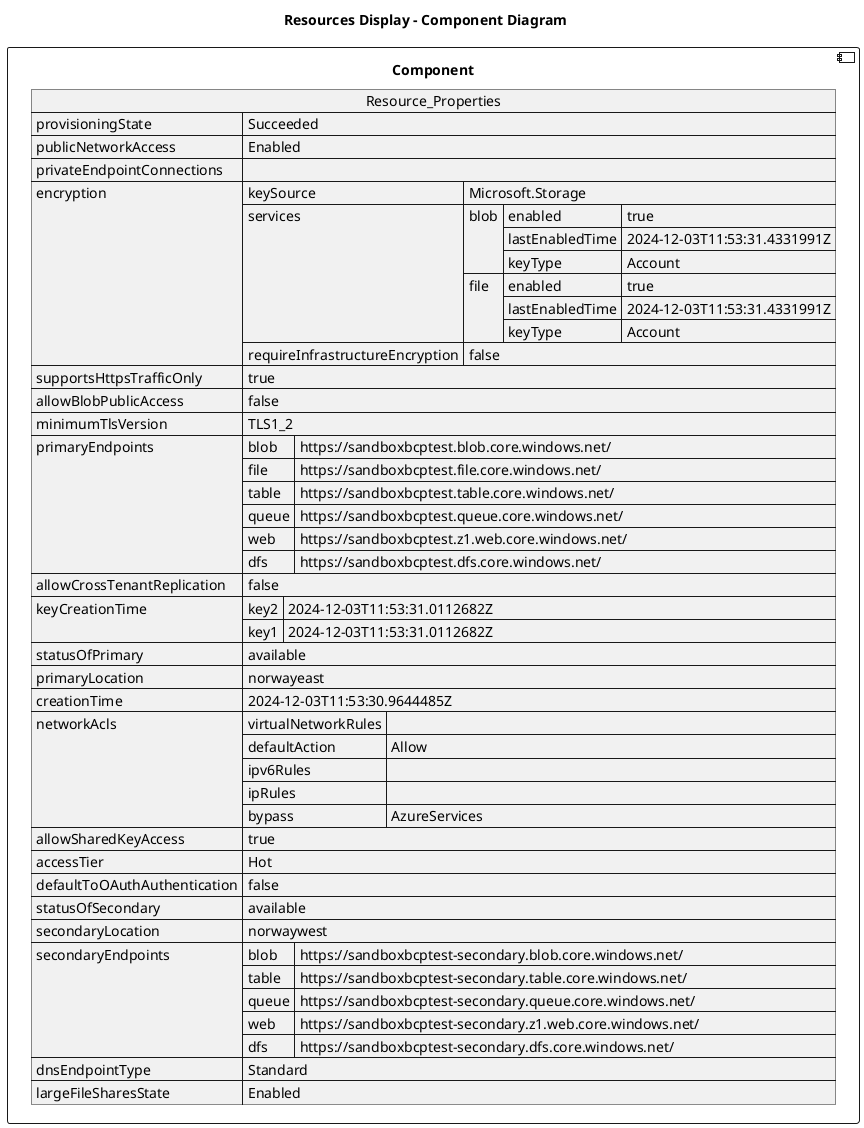 @startuml

title Resources Display - Component Diagram

component Component {

json  Resource_Properties {
  "provisioningState": "Succeeded",
  "publicNetworkAccess": "Enabled",
  "privateEndpointConnections": [],
  "encryption": {
    "keySource": "Microsoft.Storage",
    "services": {
      "blob": {
        "enabled": true,
        "lastEnabledTime": "2024-12-03T11:53:31.4331991Z",
        "keyType": "Account"
      },
      "file": {
        "enabled": true,
        "lastEnabledTime": "2024-12-03T11:53:31.4331991Z",
        "keyType": "Account"
      }
    },
    "requireInfrastructureEncryption": false
  },
  "supportsHttpsTrafficOnly": true,
  "allowBlobPublicAccess": false,
  "minimumTlsVersion": "TLS1_2",
  "primaryEndpoints": {
    "blob": "https://sandboxbcptest.blob.core.windows.net/",
    "file": "https://sandboxbcptest.file.core.windows.net/",
    "table": "https://sandboxbcptest.table.core.windows.net/",
    "queue": "https://sandboxbcptest.queue.core.windows.net/",
    "web": "https://sandboxbcptest.z1.web.core.windows.net/",
    "dfs": "https://sandboxbcptest.dfs.core.windows.net/"
  },
  "allowCrossTenantReplication": false,
  "keyCreationTime": {
    "key2": "2024-12-03T11:53:31.0112682Z",
    "key1": "2024-12-03T11:53:31.0112682Z"
  },
  "statusOfPrimary": "available",
  "primaryLocation": "norwayeast",
  "creationTime": "2024-12-03T11:53:30.9644485Z",
  "networkAcls": {
    "virtualNetworkRules": [],
    "defaultAction": "Allow",
    "ipv6Rules": [],
    "ipRules": [],
    "bypass": "AzureServices"
  },
  "allowSharedKeyAccess": true,
  "accessTier": "Hot",
  "defaultToOAuthAuthentication": false,
  "statusOfSecondary": "available",
  "secondaryLocation": "norwaywest",
  "secondaryEndpoints": {
    "blob": "https://sandboxbcptest-secondary.blob.core.windows.net/",
    "table": "https://sandboxbcptest-secondary.table.core.windows.net/",
    "queue": "https://sandboxbcptest-secondary.queue.core.windows.net/",
    "web": "https://sandboxbcptest-secondary.z1.web.core.windows.net/",
    "dfs": "https://sandboxbcptest-secondary.dfs.core.windows.net/"
  },
  "dnsEndpointType": "Standard",
  "largeFileSharesState": "Enabled"
}
}
@enduml

